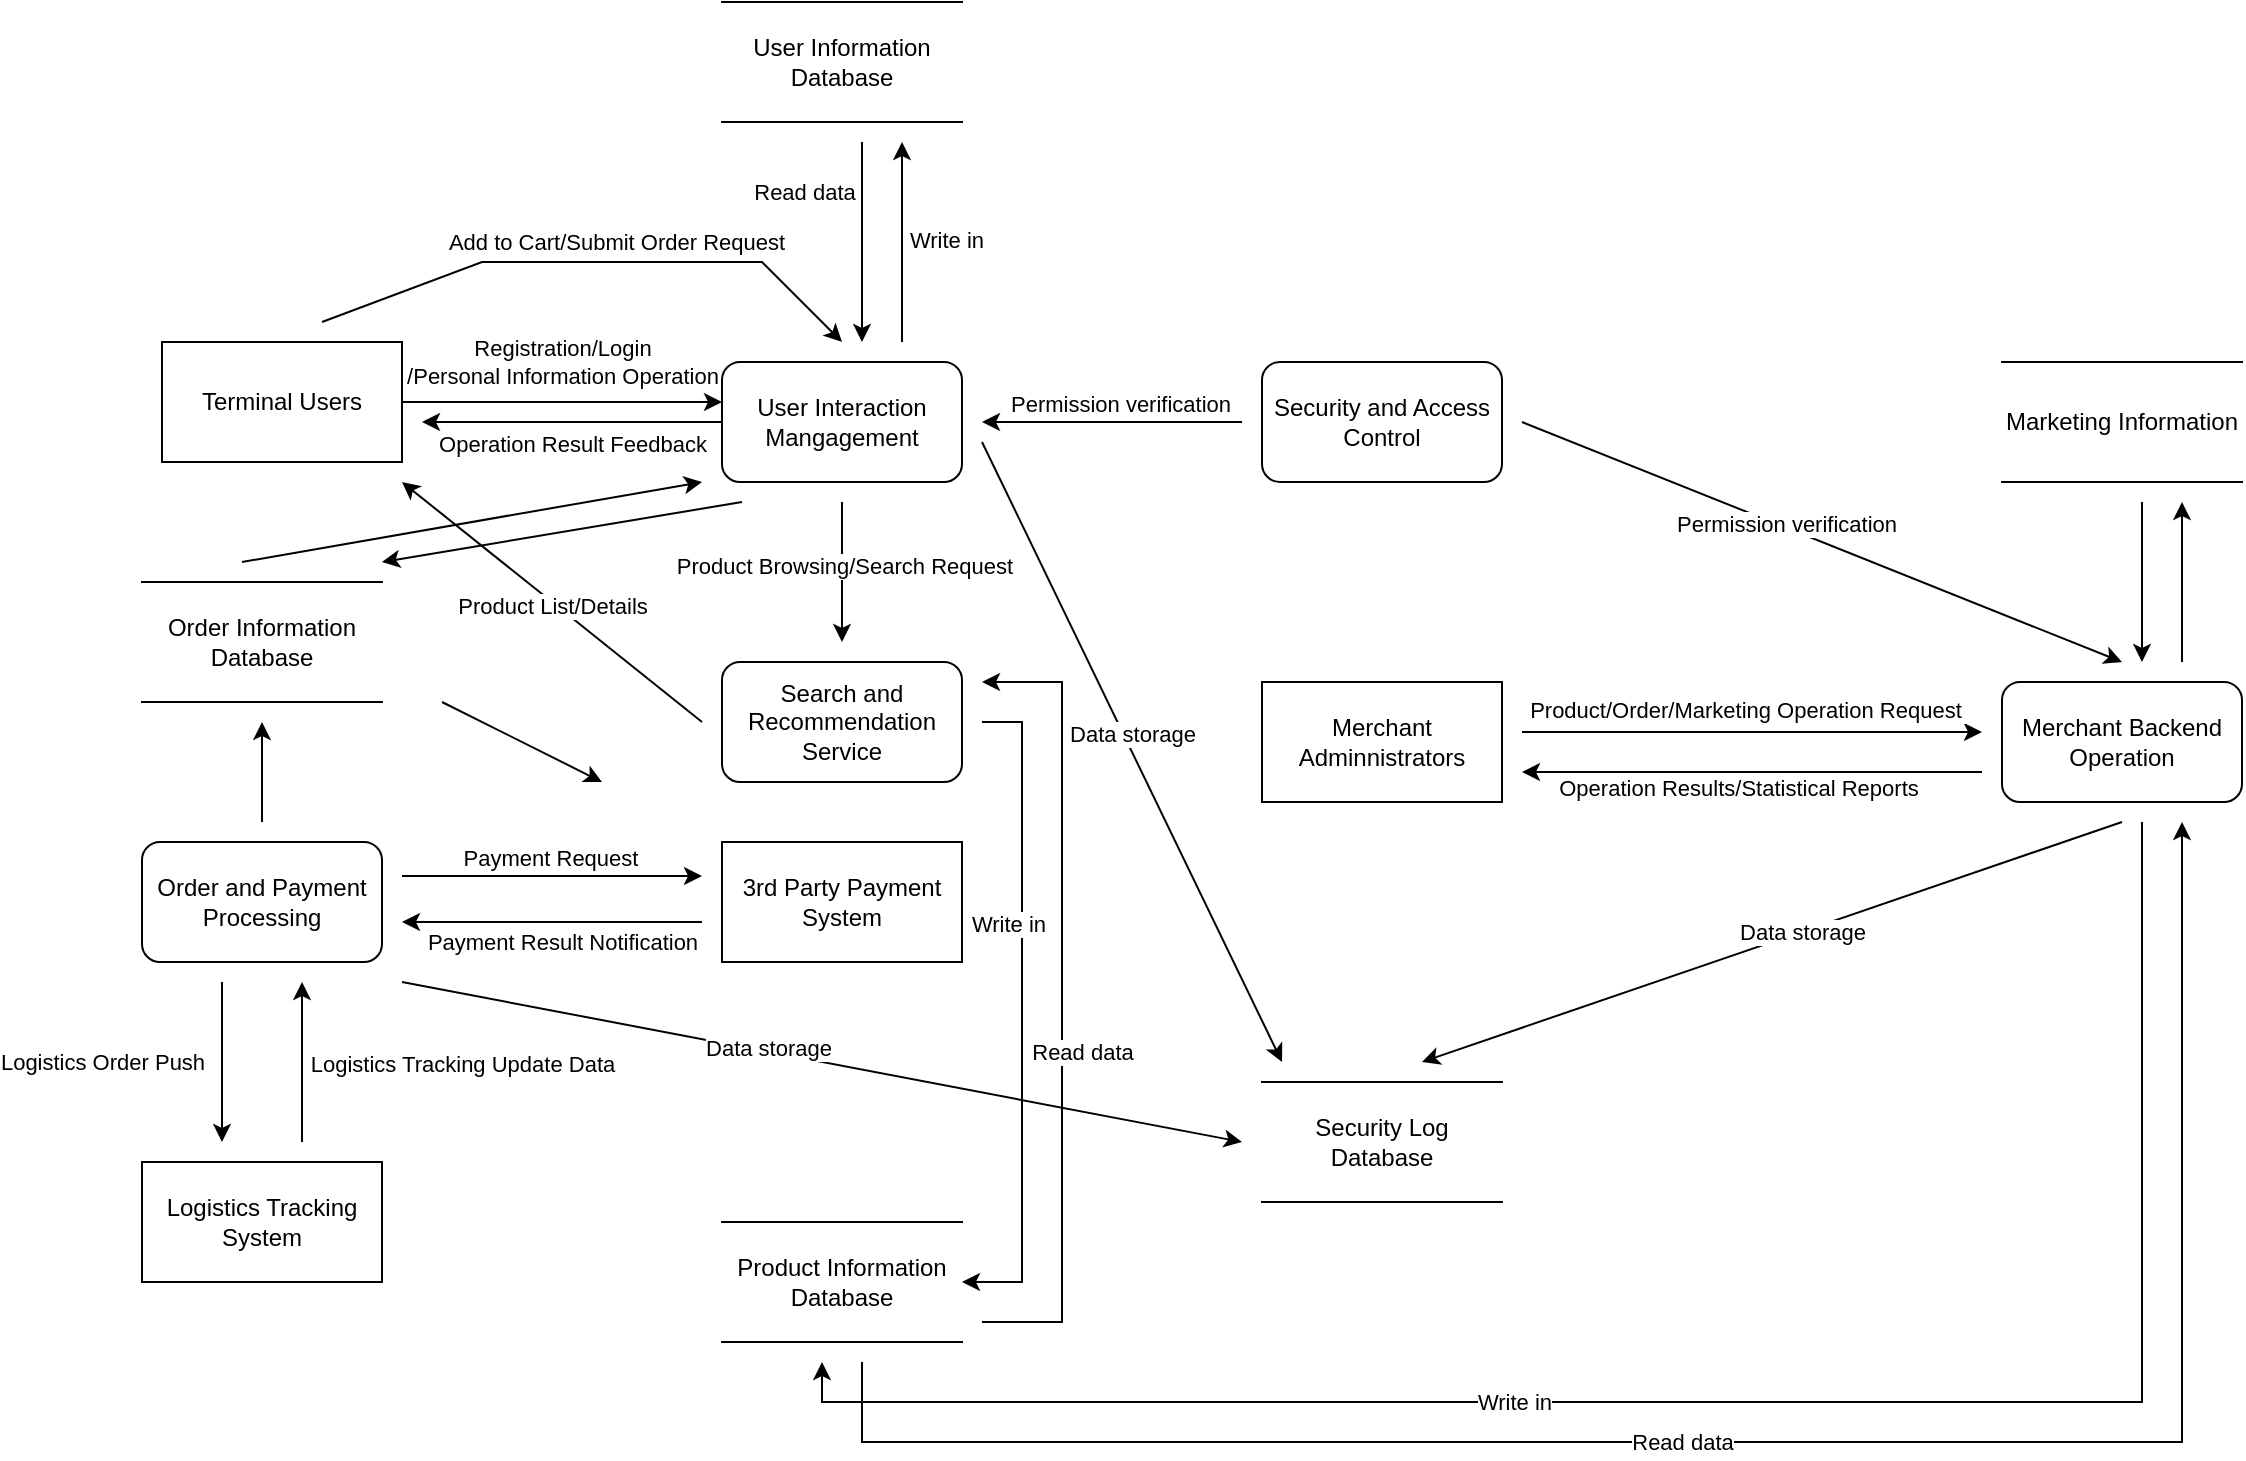 <mxfile version="28.2.7" pages="2">
  <diagram name="第 1 页" id="47mwr4FIBFNXmbGjkMcd">
    <mxGraphModel dx="1356" dy="1796" grid="1" gridSize="10" guides="1" tooltips="1" connect="1" arrows="1" fold="1" page="1" pageScale="1" pageWidth="827" pageHeight="1169" math="0" shadow="0">
      <root>
        <mxCell id="0" />
        <mxCell id="1" parent="0" />
        <mxCell id="0mrhXAH8OAZem-QqKEtG-1" value="Terminal Users" style="rounded=0;whiteSpace=wrap;html=1;" vertex="1" parent="1">
          <mxGeometry x="90" y="30" width="120" height="60" as="geometry" />
        </mxCell>
        <mxCell id="0mrhXAH8OAZem-QqKEtG-2" value="Merchant Adminnistrators" style="rounded=0;whiteSpace=wrap;html=1;" vertex="1" parent="1">
          <mxGeometry x="640" y="200" width="120" height="60" as="geometry" />
        </mxCell>
        <mxCell id="0mrhXAH8OAZem-QqKEtG-3" value="3rd Party Payment System" style="rounded=0;whiteSpace=wrap;html=1;" vertex="1" parent="1">
          <mxGeometry x="370" y="280" width="120" height="60" as="geometry" />
        </mxCell>
        <mxCell id="0mrhXAH8OAZem-QqKEtG-4" value="Logistics Tracking System" style="rounded=0;whiteSpace=wrap;html=1;" vertex="1" parent="1">
          <mxGeometry x="80" y="440" width="120" height="60" as="geometry" />
        </mxCell>
        <mxCell id="0mrhXAH8OAZem-QqKEtG-19" style="edgeStyle=orthogonalEdgeStyle;rounded=0;orthogonalLoop=1;jettySize=auto;html=1;" edge="1" parent="1" source="0mrhXAH8OAZem-QqKEtG-7">
          <mxGeometry relative="1" as="geometry">
            <mxPoint x="220" y="70" as="targetPoint" />
          </mxGeometry>
        </mxCell>
        <mxCell id="0mrhXAH8OAZem-QqKEtG-20" value="Operation Result Feedback" style="edgeLabel;html=1;align=center;verticalAlign=middle;resizable=0;points=[];" vertex="1" connectable="0" parent="0mrhXAH8OAZem-QqKEtG-19">
          <mxGeometry y="4" relative="1" as="geometry">
            <mxPoint y="6" as="offset" />
          </mxGeometry>
        </mxCell>
        <mxCell id="0mrhXAH8OAZem-QqKEtG-7" value="User Interaction Mangagement" style="rounded=1;whiteSpace=wrap;html=1;" vertex="1" parent="1">
          <mxGeometry x="370" y="40" width="120" height="60" as="geometry" />
        </mxCell>
        <mxCell id="0mrhXAH8OAZem-QqKEtG-8" value="Merchant Backend Operation" style="rounded=1;whiteSpace=wrap;html=1;" vertex="1" parent="1">
          <mxGeometry x="1010" y="200" width="120" height="60" as="geometry" />
        </mxCell>
        <mxCell id="0mrhXAH8OAZem-QqKEtG-9" value="Search and Recommendation Service" style="rounded=1;whiteSpace=wrap;html=1;" vertex="1" parent="1">
          <mxGeometry x="370" y="190" width="120" height="60" as="geometry" />
        </mxCell>
        <mxCell id="0mrhXAH8OAZem-QqKEtG-10" value="Order and Payment Processing" style="rounded=1;whiteSpace=wrap;html=1;" vertex="1" parent="1">
          <mxGeometry x="80" y="280" width="120" height="60" as="geometry" />
        </mxCell>
        <mxCell id="0mrhXAH8OAZem-QqKEtG-11" value="Security and Access Control" style="rounded=1;whiteSpace=wrap;html=1;" vertex="1" parent="1">
          <mxGeometry x="640" y="40" width="120" height="60" as="geometry" />
        </mxCell>
        <mxCell id="0mrhXAH8OAZem-QqKEtG-12" value="User Information Database" style="shape=partialRectangle;whiteSpace=wrap;html=1;left=0;right=0;fillColor=none;" vertex="1" parent="1">
          <mxGeometry x="370" y="-140" width="120" height="60" as="geometry" />
        </mxCell>
        <mxCell id="0mrhXAH8OAZem-QqKEtG-13" value="Product Information Database" style="shape=partialRectangle;whiteSpace=wrap;html=1;left=0;right=0;fillColor=none;" vertex="1" parent="1">
          <mxGeometry x="370" y="470" width="120" height="60" as="geometry" />
        </mxCell>
        <mxCell id="0mrhXAH8OAZem-QqKEtG-14" value="Order Information Database" style="shape=partialRectangle;whiteSpace=wrap;html=1;left=0;right=0;fillColor=none;" vertex="1" parent="1">
          <mxGeometry x="80" y="150" width="120" height="60" as="geometry" />
        </mxCell>
        <mxCell id="0mrhXAH8OAZem-QqKEtG-15" value="Marketing Information" style="shape=partialRectangle;whiteSpace=wrap;html=1;left=0;right=0;fillColor=none;" vertex="1" parent="1">
          <mxGeometry x="1010" y="40" width="120" height="60" as="geometry" />
        </mxCell>
        <mxCell id="0mrhXAH8OAZem-QqKEtG-16" value="Security Log Database" style="shape=partialRectangle;whiteSpace=wrap;html=1;left=0;right=0;fillColor=none;" vertex="1" parent="1">
          <mxGeometry x="640" y="400" width="120" height="60" as="geometry" />
        </mxCell>
        <mxCell id="0mrhXAH8OAZem-QqKEtG-17" value="" style="endArrow=classic;html=1;rounded=0;exitX=1;exitY=0.5;exitDx=0;exitDy=0;" edge="1" parent="1" source="0mrhXAH8OAZem-QqKEtG-1">
          <mxGeometry width="50" height="50" relative="1" as="geometry">
            <mxPoint x="220" y="60" as="sourcePoint" />
            <mxPoint x="370" y="60" as="targetPoint" />
          </mxGeometry>
        </mxCell>
        <mxCell id="0mrhXAH8OAZem-QqKEtG-18" value="Registration/Login&lt;div&gt;/Personal Information Operation&lt;/div&gt;" style="edgeLabel;html=1;align=center;verticalAlign=middle;resizable=0;points=[];" vertex="1" connectable="0" parent="0mrhXAH8OAZem-QqKEtG-17">
          <mxGeometry x="-0.175" y="2" relative="1" as="geometry">
            <mxPoint x="14" y="-18" as="offset" />
          </mxGeometry>
        </mxCell>
        <mxCell id="y3LFcYZT-C3Oiw_jnrEs-1" value="" style="edgeStyle=none;orthogonalLoop=1;jettySize=auto;html=1;rounded=0;" edge="1" parent="1">
          <mxGeometry width="80" relative="1" as="geometry">
            <mxPoint x="430" y="110" as="sourcePoint" />
            <mxPoint x="430" y="180" as="targetPoint" />
            <Array as="points" />
          </mxGeometry>
        </mxCell>
        <mxCell id="y3LFcYZT-C3Oiw_jnrEs-3" value="Product Browsing/Search Request" style="edgeLabel;html=1;align=center;verticalAlign=middle;resizable=0;points=[];" vertex="1" connectable="0" parent="y3LFcYZT-C3Oiw_jnrEs-1">
          <mxGeometry x="-0.1" y="1" relative="1" as="geometry">
            <mxPoint as="offset" />
          </mxGeometry>
        </mxCell>
        <mxCell id="y3LFcYZT-C3Oiw_jnrEs-2" value="" style="edgeStyle=none;orthogonalLoop=1;jettySize=auto;html=1;rounded=0;" edge="1" parent="1">
          <mxGeometry width="80" relative="1" as="geometry">
            <mxPoint x="1080" y="110" as="sourcePoint" />
            <mxPoint x="1080" y="190" as="targetPoint" />
            <Array as="points" />
          </mxGeometry>
        </mxCell>
        <mxCell id="y3LFcYZT-C3Oiw_jnrEs-4" value="" style="edgeStyle=none;orthogonalLoop=1;jettySize=auto;html=1;rounded=0;" edge="1" parent="1">
          <mxGeometry width="80" relative="1" as="geometry">
            <mxPoint x="360" y="220" as="sourcePoint" />
            <mxPoint x="210" y="100" as="targetPoint" />
            <Array as="points" />
          </mxGeometry>
        </mxCell>
        <mxCell id="y3LFcYZT-C3Oiw_jnrEs-5" value="Product List/Details" style="edgeLabel;html=1;align=center;verticalAlign=middle;resizable=0;points=[];" vertex="1" connectable="0" parent="y3LFcYZT-C3Oiw_jnrEs-4">
          <mxGeometry x="-0.01" y="1" relative="1" as="geometry">
            <mxPoint as="offset" />
          </mxGeometry>
        </mxCell>
        <mxCell id="y3LFcYZT-C3Oiw_jnrEs-6" value="" style="edgeStyle=none;orthogonalLoop=1;jettySize=auto;html=1;rounded=0;" edge="1" parent="1">
          <mxGeometry width="80" relative="1" as="geometry">
            <mxPoint x="170" y="20" as="sourcePoint" />
            <mxPoint x="430" y="30" as="targetPoint" />
            <Array as="points">
              <mxPoint x="250" y="-10" />
              <mxPoint x="390" y="-10" />
            </Array>
          </mxGeometry>
        </mxCell>
        <mxCell id="y3LFcYZT-C3Oiw_jnrEs-8" value="Add to Cart/Submit Order Request" style="edgeLabel;html=1;align=center;verticalAlign=middle;resizable=0;points=[];" vertex="1" connectable="0" parent="y3LFcYZT-C3Oiw_jnrEs-6">
          <mxGeometry x="0.081" y="3" relative="1" as="geometry">
            <mxPoint y="-7" as="offset" />
          </mxGeometry>
        </mxCell>
        <mxCell id="y3LFcYZT-C3Oiw_jnrEs-9" value="" style="edgeStyle=none;orthogonalLoop=1;jettySize=auto;html=1;rounded=0;" edge="1" parent="1">
          <mxGeometry width="80" relative="1" as="geometry">
            <mxPoint x="210" y="297" as="sourcePoint" />
            <mxPoint x="360" y="297" as="targetPoint" />
            <Array as="points" />
          </mxGeometry>
        </mxCell>
        <mxCell id="y3LFcYZT-C3Oiw_jnrEs-10" value="Payment Result Notification" style="edgeLabel;html=1;align=center;verticalAlign=middle;resizable=0;points=[];" vertex="1" connectable="0" parent="y3LFcYZT-C3Oiw_jnrEs-9">
          <mxGeometry x="-0.067" y="1" relative="1" as="geometry">
            <mxPoint x="10" y="34" as="offset" />
          </mxGeometry>
        </mxCell>
        <mxCell id="y3LFcYZT-C3Oiw_jnrEs-12" value="Payment Request" style="edgeLabel;html=1;align=center;verticalAlign=middle;resizable=0;points=[];" vertex="1" connectable="0" parent="y3LFcYZT-C3Oiw_jnrEs-9">
          <mxGeometry x="-0.013" y="1" relative="1" as="geometry">
            <mxPoint y="-8" as="offset" />
          </mxGeometry>
        </mxCell>
        <mxCell id="y3LFcYZT-C3Oiw_jnrEs-11" value="" style="edgeStyle=none;orthogonalLoop=1;jettySize=auto;html=1;rounded=0;" edge="1" parent="1">
          <mxGeometry width="80" relative="1" as="geometry">
            <mxPoint x="360" y="320" as="sourcePoint" />
            <mxPoint x="210" y="320" as="targetPoint" />
            <Array as="points" />
          </mxGeometry>
        </mxCell>
        <mxCell id="y3LFcYZT-C3Oiw_jnrEs-13" value="" style="edgeStyle=none;orthogonalLoop=1;jettySize=auto;html=1;rounded=0;" edge="1" parent="1">
          <mxGeometry width="80" relative="1" as="geometry">
            <mxPoint x="120" y="350" as="sourcePoint" />
            <mxPoint x="120" y="430" as="targetPoint" />
            <Array as="points" />
          </mxGeometry>
        </mxCell>
        <mxCell id="y3LFcYZT-C3Oiw_jnrEs-15" value="Logistics Order Push" style="edgeLabel;html=1;align=center;verticalAlign=middle;resizable=0;points=[];" vertex="1" connectable="0" parent="y3LFcYZT-C3Oiw_jnrEs-13">
          <mxGeometry x="-0.113" y="-2" relative="1" as="geometry">
            <mxPoint x="-58" y="4" as="offset" />
          </mxGeometry>
        </mxCell>
        <mxCell id="y3LFcYZT-C3Oiw_jnrEs-14" value="" style="edgeStyle=none;orthogonalLoop=1;jettySize=auto;html=1;rounded=0;" edge="1" parent="1">
          <mxGeometry width="80" relative="1" as="geometry">
            <mxPoint x="160" y="430" as="sourcePoint" />
            <mxPoint x="160" y="350" as="targetPoint" />
            <Array as="points" />
          </mxGeometry>
        </mxCell>
        <mxCell id="y3LFcYZT-C3Oiw_jnrEs-16" value="Logistics Tracking Update Data" style="edgeLabel;html=1;align=center;verticalAlign=middle;resizable=0;points=[];" vertex="1" connectable="0" parent="y3LFcYZT-C3Oiw_jnrEs-14">
          <mxGeometry x="0.087" y="2" relative="1" as="geometry">
            <mxPoint x="82" y="4" as="offset" />
          </mxGeometry>
        </mxCell>
        <mxCell id="y3LFcYZT-C3Oiw_jnrEs-17" value="" style="edgeStyle=none;orthogonalLoop=1;jettySize=auto;html=1;rounded=0;" edge="1" parent="1">
          <mxGeometry width="80" relative="1" as="geometry">
            <mxPoint x="770" y="225" as="sourcePoint" />
            <mxPoint x="1000" y="225" as="targetPoint" />
            <Array as="points" />
          </mxGeometry>
        </mxCell>
        <mxCell id="y3LFcYZT-C3Oiw_jnrEs-19" value="Product/Order/Marketing Operation Request&amp;nbsp;" style="edgeLabel;html=1;align=center;verticalAlign=middle;resizable=0;points=[];" vertex="1" connectable="0" parent="y3LFcYZT-C3Oiw_jnrEs-17">
          <mxGeometry x="0.143" y="3" relative="1" as="geometry">
            <mxPoint x="-19" y="-8" as="offset" />
          </mxGeometry>
        </mxCell>
        <mxCell id="y3LFcYZT-C3Oiw_jnrEs-18" value="" style="edgeStyle=none;orthogonalLoop=1;jettySize=auto;html=1;rounded=0;" edge="1" parent="1">
          <mxGeometry width="80" relative="1" as="geometry">
            <mxPoint x="1000" y="245" as="sourcePoint" />
            <mxPoint x="770" y="245" as="targetPoint" />
            <Array as="points" />
          </mxGeometry>
        </mxCell>
        <mxCell id="y3LFcYZT-C3Oiw_jnrEs-20" value="Operation Results/Statistical Reports" style="edgeLabel;html=1;align=center;verticalAlign=middle;resizable=0;points=[];" vertex="1" connectable="0" parent="y3LFcYZT-C3Oiw_jnrEs-18">
          <mxGeometry x="0.035" y="4" relative="1" as="geometry">
            <mxPoint x="-3" y="4" as="offset" />
          </mxGeometry>
        </mxCell>
        <mxCell id="y3LFcYZT-C3Oiw_jnrEs-21" value="" style="edgeStyle=none;orthogonalLoop=1;jettySize=auto;html=1;rounded=0;" edge="1" parent="1">
          <mxGeometry width="80" relative="1" as="geometry">
            <mxPoint x="630" y="70" as="sourcePoint" />
            <mxPoint x="500" y="70" as="targetPoint" />
            <Array as="points" />
          </mxGeometry>
        </mxCell>
        <mxCell id="y3LFcYZT-C3Oiw_jnrEs-23" value="Permission verification" style="edgeLabel;html=1;align=center;verticalAlign=middle;resizable=0;points=[];" vertex="1" connectable="0" parent="y3LFcYZT-C3Oiw_jnrEs-21">
          <mxGeometry x="-0.061" y="3" relative="1" as="geometry">
            <mxPoint y="-12" as="offset" />
          </mxGeometry>
        </mxCell>
        <mxCell id="y3LFcYZT-C3Oiw_jnrEs-22" value="" style="edgeStyle=none;orthogonalLoop=1;jettySize=auto;html=1;rounded=0;" edge="1" parent="1">
          <mxGeometry width="80" relative="1" as="geometry">
            <mxPoint x="770" y="70" as="sourcePoint" />
            <mxPoint x="1070" y="190" as="targetPoint" />
            <Array as="points" />
          </mxGeometry>
        </mxCell>
        <mxCell id="y3LFcYZT-C3Oiw_jnrEs-24" value="Permission verification" style="edgeLabel;html=1;align=center;verticalAlign=middle;resizable=0;points=[];" vertex="1" connectable="0" parent="y3LFcYZT-C3Oiw_jnrEs-22">
          <mxGeometry x="-0.117" y="2" relative="1" as="geometry">
            <mxPoint x="-1" as="offset" />
          </mxGeometry>
        </mxCell>
        <mxCell id="y3LFcYZT-C3Oiw_jnrEs-26" value="" style="edgeStyle=none;orthogonalLoop=1;jettySize=auto;html=1;rounded=0;" edge="1" parent="1">
          <mxGeometry width="80" relative="1" as="geometry">
            <mxPoint x="500" y="80" as="sourcePoint" />
            <mxPoint x="650" y="390" as="targetPoint" />
            <Array as="points" />
          </mxGeometry>
        </mxCell>
        <mxCell id="y3LFcYZT-C3Oiw_jnrEs-29" value="Data storage" style="edgeLabel;html=1;align=center;verticalAlign=middle;resizable=0;points=[];" vertex="1" connectable="0" parent="y3LFcYZT-C3Oiw_jnrEs-26">
          <mxGeometry x="-0.065" y="-1" relative="1" as="geometry">
            <mxPoint x="6" as="offset" />
          </mxGeometry>
        </mxCell>
        <mxCell id="y3LFcYZT-C3Oiw_jnrEs-27" value="" style="edgeStyle=none;orthogonalLoop=1;jettySize=auto;html=1;rounded=0;" edge="1" parent="1">
          <mxGeometry width="80" relative="1" as="geometry">
            <mxPoint x="1070" y="270" as="sourcePoint" />
            <mxPoint x="720" y="390" as="targetPoint" />
            <Array as="points" />
          </mxGeometry>
        </mxCell>
        <mxCell id="y3LFcYZT-C3Oiw_jnrEs-30" value="Data storage" style="edgeLabel;html=1;align=center;verticalAlign=middle;resizable=0;points=[];" vertex="1" connectable="0" parent="y3LFcYZT-C3Oiw_jnrEs-27">
          <mxGeometry x="-0.086" relative="1" as="geometry">
            <mxPoint as="offset" />
          </mxGeometry>
        </mxCell>
        <mxCell id="y3LFcYZT-C3Oiw_jnrEs-28" value="" style="edgeStyle=none;orthogonalLoop=1;jettySize=auto;html=1;rounded=0;" edge="1" parent="1">
          <mxGeometry width="80" relative="1" as="geometry">
            <mxPoint x="210" y="350" as="sourcePoint" />
            <mxPoint x="630" y="430" as="targetPoint" />
            <Array as="points" />
          </mxGeometry>
        </mxCell>
        <mxCell id="y3LFcYZT-C3Oiw_jnrEs-31" value="Data storage" style="edgeLabel;html=1;align=center;verticalAlign=middle;resizable=0;points=[];" vertex="1" connectable="0" parent="y3LFcYZT-C3Oiw_jnrEs-28">
          <mxGeometry x="-0.131" y="2" relative="1" as="geometry">
            <mxPoint as="offset" />
          </mxGeometry>
        </mxCell>
        <mxCell id="y3LFcYZT-C3Oiw_jnrEs-32" value="" style="edgeStyle=none;orthogonalLoop=1;jettySize=auto;html=1;rounded=0;" edge="1" parent="1">
          <mxGeometry width="80" relative="1" as="geometry">
            <mxPoint x="440" y="-70" as="sourcePoint" />
            <mxPoint x="440" y="30" as="targetPoint" />
            <Array as="points" />
          </mxGeometry>
        </mxCell>
        <mxCell id="y3LFcYZT-C3Oiw_jnrEs-35" value="Read data" style="edgeLabel;html=1;align=center;verticalAlign=middle;resizable=0;points=[];" vertex="1" connectable="0" parent="y3LFcYZT-C3Oiw_jnrEs-32">
          <mxGeometry x="-0.13" y="-3" relative="1" as="geometry">
            <mxPoint x="-26" y="-19" as="offset" />
          </mxGeometry>
        </mxCell>
        <mxCell id="y3LFcYZT-C3Oiw_jnrEs-33" value="" style="edgeStyle=none;orthogonalLoop=1;jettySize=auto;html=1;rounded=0;" edge="1" parent="1">
          <mxGeometry width="80" relative="1" as="geometry">
            <mxPoint x="460" y="30" as="sourcePoint" />
            <mxPoint x="460" y="-70" as="targetPoint" />
            <Array as="points" />
          </mxGeometry>
        </mxCell>
        <mxCell id="y3LFcYZT-C3Oiw_jnrEs-34" value="Write in" style="edgeLabel;html=1;align=center;verticalAlign=middle;resizable=0;points=[];" vertex="1" connectable="0" parent="y3LFcYZT-C3Oiw_jnrEs-33">
          <mxGeometry x="0.05" y="-3" relative="1" as="geometry">
            <mxPoint x="19" y="1" as="offset" />
          </mxGeometry>
        </mxCell>
        <mxCell id="y3LFcYZT-C3Oiw_jnrEs-36" value="" style="edgeStyle=none;orthogonalLoop=1;jettySize=auto;html=1;rounded=0;entryX=1;entryY=0.5;entryDx=0;entryDy=0;" edge="1" parent="1" target="0mrhXAH8OAZem-QqKEtG-13">
          <mxGeometry width="80" relative="1" as="geometry">
            <mxPoint x="500" y="220" as="sourcePoint" />
            <mxPoint x="510" y="500" as="targetPoint" />
            <Array as="points">
              <mxPoint x="520" y="220" />
              <mxPoint x="520" y="500" />
            </Array>
          </mxGeometry>
        </mxCell>
        <mxCell id="y3LFcYZT-C3Oiw_jnrEs-37" value="Write in" style="edgeLabel;html=1;align=center;verticalAlign=middle;resizable=0;points=[];" vertex="1" connectable="0" parent="y3LFcYZT-C3Oiw_jnrEs-36">
          <mxGeometry x="-0.094" y="1" relative="1" as="geometry">
            <mxPoint x="-8" y="-29" as="offset" />
          </mxGeometry>
        </mxCell>
        <mxCell id="y3LFcYZT-C3Oiw_jnrEs-38" value="" style="edgeStyle=none;orthogonalLoop=1;jettySize=auto;html=1;rounded=0;" edge="1" parent="1">
          <mxGeometry width="80" relative="1" as="geometry">
            <mxPoint x="500" y="520" as="sourcePoint" />
            <mxPoint x="500" y="200" as="targetPoint" />
            <Array as="points">
              <mxPoint x="540" y="520" />
              <mxPoint x="540" y="200" />
            </Array>
          </mxGeometry>
        </mxCell>
        <mxCell id="y3LFcYZT-C3Oiw_jnrEs-39" value="Read data" style="edgeLabel;html=1;align=center;verticalAlign=middle;resizable=0;points=[];" vertex="1" connectable="0" parent="y3LFcYZT-C3Oiw_jnrEs-38">
          <mxGeometry x="0.147" y="2" relative="1" as="geometry">
            <mxPoint x="12" y="54" as="offset" />
          </mxGeometry>
        </mxCell>
        <mxCell id="y3LFcYZT-C3Oiw_jnrEs-40" value="" style="edgeStyle=none;orthogonalLoop=1;jettySize=auto;html=1;rounded=0;" edge="1" parent="1">
          <mxGeometry width="80" relative="1" as="geometry">
            <mxPoint x="1080" y="270" as="sourcePoint" />
            <mxPoint x="420" y="540" as="targetPoint" />
            <Array as="points">
              <mxPoint x="1080" y="560" />
              <mxPoint x="420" y="560" />
            </Array>
          </mxGeometry>
        </mxCell>
        <mxCell id="y3LFcYZT-C3Oiw_jnrEs-41" value="Write in&lt;span style=&quot;color: rgba(0, 0, 0, 0); font-family: monospace; font-size: 0px; text-align: start; background-color: rgb(236, 236, 236);&quot;&gt;%3CmxGraphModel%3E%3Croot%3E%3CmxCell%20id%3D%220%22%2F%3E%3CmxCell%20id%3D%221%22%20parent%3D%220%22%2F%3E%3CmxCell%20id%3D%222%22%20value%3D%22%22%20style%3D%22edgeStyle%3Dnone%3BorthogonalLoop%3D1%3BjettySize%3Dauto%3Bhtml%3D1%3Brounded%3D0%3B%22%20edge%3D%221%22%20parent%3D%221%22%3E%3CmxGeometry%20width%3D%2280%22%20relative%3D%221%22%20as%3D%22geometry%22%3E%3CmxPoint%20x%3D%22100%22%20y%3D%22160%22%20as%3D%22sourcePoint%22%2F%3E%3CmxPoint%20x%3D%22180%22%20y%3D%22200%22%20as%3D%22targetPoint%22%2F%3E%3CArray%20as%3D%22points%22%2F%3E%3C%2FmxGeometry%3E%3C%2FmxCell%3E%3C%2Froot%3E%3C%2FmxGraphModel%3E&lt;/span&gt;" style="edgeLabel;html=1;align=center;verticalAlign=middle;resizable=0;points=[];" vertex="1" connectable="0" parent="y3LFcYZT-C3Oiw_jnrEs-40">
          <mxGeometry x="0.245" relative="1" as="geometry">
            <mxPoint as="offset" />
          </mxGeometry>
        </mxCell>
        <mxCell id="y3LFcYZT-C3Oiw_jnrEs-42" value="" style="edgeStyle=none;orthogonalLoop=1;jettySize=auto;html=1;rounded=0;" edge="1" parent="1">
          <mxGeometry width="80" relative="1" as="geometry">
            <mxPoint x="440" y="540" as="sourcePoint" />
            <mxPoint x="1100" y="270" as="targetPoint" />
            <Array as="points">
              <mxPoint x="440" y="580" />
              <mxPoint x="1100" y="580" />
            </Array>
          </mxGeometry>
        </mxCell>
        <mxCell id="y3LFcYZT-C3Oiw_jnrEs-43" value="Read data" style="edgeLabel;html=1;align=center;verticalAlign=middle;resizable=0;points=[];" vertex="1" connectable="0" parent="y3LFcYZT-C3Oiw_jnrEs-42">
          <mxGeometry x="-0.109" y="1" relative="1" as="geometry">
            <mxPoint y="1" as="offset" />
          </mxGeometry>
        </mxCell>
        <mxCell id="y3LFcYZT-C3Oiw_jnrEs-45" value="" style="edgeStyle=none;orthogonalLoop=1;jettySize=auto;html=1;rounded=0;" edge="1" parent="1">
          <mxGeometry width="80" relative="1" as="geometry">
            <mxPoint x="230" y="210" as="sourcePoint" />
            <mxPoint x="310" y="250" as="targetPoint" />
            <Array as="points" />
          </mxGeometry>
        </mxCell>
        <mxCell id="y3LFcYZT-C3Oiw_jnrEs-46" value="" style="edgeStyle=none;orthogonalLoop=1;jettySize=auto;html=1;rounded=0;" edge="1" parent="1">
          <mxGeometry width="80" relative="1" as="geometry">
            <mxPoint x="140" y="270" as="sourcePoint" />
            <mxPoint x="140" y="220" as="targetPoint" />
            <Array as="points" />
          </mxGeometry>
        </mxCell>
        <mxCell id="y3LFcYZT-C3Oiw_jnrEs-47" value="" style="edgeStyle=none;orthogonalLoop=1;jettySize=auto;html=1;rounded=0;" edge="1" parent="1">
          <mxGeometry width="80" relative="1" as="geometry">
            <mxPoint x="130" y="140" as="sourcePoint" />
            <mxPoint x="360" y="100" as="targetPoint" />
            <Array as="points" />
          </mxGeometry>
        </mxCell>
        <mxCell id="y3LFcYZT-C3Oiw_jnrEs-48" value="" style="edgeStyle=none;orthogonalLoop=1;jettySize=auto;html=1;rounded=0;" edge="1" parent="1">
          <mxGeometry width="80" relative="1" as="geometry">
            <mxPoint x="380" y="110" as="sourcePoint" />
            <mxPoint x="200" y="140" as="targetPoint" />
            <Array as="points" />
          </mxGeometry>
        </mxCell>
        <mxCell id="y3LFcYZT-C3Oiw_jnrEs-49" value="" style="edgeStyle=none;orthogonalLoop=1;jettySize=auto;html=1;rounded=0;" edge="1" parent="1">
          <mxGeometry width="80" relative="1" as="geometry">
            <mxPoint x="1100" y="190" as="sourcePoint" />
            <mxPoint x="1100" y="110" as="targetPoint" />
            <Array as="points" />
          </mxGeometry>
        </mxCell>
      </root>
    </mxGraphModel>
  </diagram>
  <diagram id="ucvteeKNVSDg5WZEgxSg" name="第 2 页">
    <mxGraphModel grid="1" page="1" gridSize="10" guides="1" tooltips="1" connect="1" arrows="1" fold="1" pageScale="1" pageWidth="827" pageHeight="1169" math="0" shadow="0">
      <root>
        <mxCell id="0" />
        <mxCell id="1" parent="0" />
      </root>
    </mxGraphModel>
  </diagram>
</mxfile>
